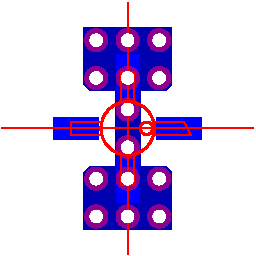 #FIG 3.2
Landscape
Center
Metric
A4      
100.00
Single
-2
1200 2
0 32 #e7e3e7
0 33 #868286
0 34 #c7c3c7
0 35 #8e8e8e
0 36 #c7c3c7
0 37 #868286
0 38 #8e8e8e
0 39 #414141
0 40 #868286
0 41 #c7c3c7
0 42 #e7e3e7
0 43 #c7b696
0 44 #effbff
0 45 #dfcba6
0 46 #aeaaae
0 47 #515551
0 48 #8e8e8e
0 49 #414141
0 50 #868286
0 51 #c7c3c7
0 52 #e7e3e7
0 53 #414141
0 54 #868286
0 55 #c7c3c7
0 56 #e7e3e7
0 57 #868286
0 58 #c7c3c7
0 59 #e7e3e7
0 60 #414141
0 61 #868286
0 62 #c7c3c7
0 63 #414141
0 64 #c7c3c7
0 65 #e7e3e7
0 66 #414141
0 67 #868286
0 68 #c7c3c7
0 69 #8e8e8e
0 70 #414141
0 71 #868286
0 72 #c7c3c7
0 73 #e7e3e7
0 74 #414141
0 75 #868286
0 76 #c7c3c7
0 77 #e7e3e7
0 78 #414141
0 79 #868286
0 80 #c7c3c7
0 81 #e7e3e7
0 82 #414141
0 83 #868286
0 84 #c7c3c7
0 85 #8e8e8e
0 86 #c7c3c7
0 87 #868286
0 88 #8e8e8e
0 89 #414141
0 90 #868286
0 91 #c7c3c7
0 92 #e7e3e7
0 93 #c7b696
0 94 #effbff
0 95 #dfcba6
0 96 #aeaaae
0 97 #515551
0 98 #8e8e8e
0 99 #414141
0 100 #868286
0 101 #c7c3c7
0 102 #e7e3e7
0 103 #414141
0 104 #868286
0 105 #c7c3c7
0 106 #e7e3e7
0 107 #868286
0 108 #c7c3c7
0 109 #e7e3e7
0 110 #414141
0 111 #868286
0 112 #c7c3c7
0 113 #414141
0 114 #c7c3c7
0 115 #e7e3e7
0 116 #414141
0 117 #868286
0 118 #c7c3c7
0 119 #8e8e8e
0 120 #414141
0 121 #868286
0 122 #c7c3c7
0 123 #e7e3e7
0 124 #414141
0 125 #868286
0 126 #c7c3c7
0 127 #e7e3e7
0 128 #414141
0 129 #868286
0 130 #c7c3c7
0 131 #e7e3e7
0 132 #414141
0 133 #868286
0 134 #c7c3c7
0 135 #8e8e8e
0 136 #c7c3c7
0 137 #868286
0 138 #8e8e8e
0 139 #414141
0 140 #868286
0 141 #c7c3c7
0 142 #e7e3e7
0 143 #c7b696
0 144 #effbff
0 145 #dfcba6
0 146 #aeaaae
0 147 #515551
0 148 #8e8e8e
0 149 #414141
0 150 #868286
0 151 #c7c3c7
0 152 #e7e3e7
0 153 #414141
0 154 #868286
0 155 #c7c3c7
0 156 #e7e3e7
0 157 #868286
0 158 #c7c3c7
0 159 #e7e3e7
0 160 #414141
0 161 #868286
0 162 #c7c3c7
0 163 #414141
0 164 #c7c3c7
0 165 #e7e3e7
0 166 #414141
0 167 #868286
0 168 #c7c3c7
0 169 #8e8e8e
0 170 #414141
0 171 #868286
0 172 #c7c3c7
0 173 #e7e3e7
0 174 #414141
0 175 #868286
0 176 #c7c3c7
0 177 #e7e3e7
0 178 #414141
0 179 #868286
0 180 #c7c3c7
0 181 #e7e3e7
0 182 #414141
0 183 #868286
0 184 #c7c3c7
0 185 #8e8e8e
0 186 #c7c3c7
0 187 #868286
0 188 #8e8e8e
0 189 #414141
0 190 #868286
0 191 #c7c3c7
0 192 #e7e3e7
0 193 #c7b696
0 194 #effbff
0 195 #dfcba6
0 196 #aeaaae
0 197 #515551
0 198 #8e8e8e
0 199 #414141
0 200 #868286
0 201 #c7c3c7
0 202 #e7e3e7
0 203 #414141
0 204 #868286
0 205 #c7c3c7
0 206 #e7e3e7
0 207 #868286
0 208 #c7c3c7
0 209 #e7e3e7
0 210 #414141
0 211 #868286
0 212 #c7c3c7
0 213 #414141
0 214 #c7c3c7
0 215 #e7e3e7
0 216 #414141
0 217 #868286
0 218 #c7c3c7
0 219 #8e8e8e
0 220 #414141
0 221 #868286
0 222 #c7c3c7
0 223 #e7e3e7
0 224 #414141
0 225 #868286
0 226 #c7c3c7
0 227 #e7e3e7
0 228 #414141
0 229 #868286
0 230 #c7c3c7
0 231 #e7e3e7
0 232 #414141
0 233 #868286
0 234 #c7c3c7
0 235 #8e8e8e
0 236 #c7c3c7
0 237 #868286
0 238 #8e8e8e
0 239 #414141
0 240 #868286
0 241 #c7c3c7
0 242 #e7e3e7
0 243 #c7b696
0 244 #effbff
0 245 #dfcba6
0 246 #aeaaae
0 247 #515551
0 248 #8e8e8e
0 249 #414141
0 250 #868286
0 251 #c7c3c7
0 252 #e7e3e7
0 253 #414141
0 254 #868286
0 255 #c7c3c7
0 256 #e7e3e7
0 257 #868286
0 258 #c7c3c7
0 259 #e7e3e7
0 260 #414141
0 261 #868286
0 262 #c7c3c7
0 263 #414141
0 264 #c7c3c7
0 265 #e7e3e7
0 266 #414141
0 267 #868286
0 268 #c7c3c7
0 269 #8e8e8e
0 270 #414141
0 271 #868286
0 272 #c7c3c7
0 273 #e7e3e7
0 274 #414141
0 275 #868286
0 276 #c7c3c7
0 277 #e7e3e7
0 278 #414141
0 279 #868286
0 280 #c7c3c7
0 281 #e7e3e7
0 282 #414141
0 283 #868286
0 284 #c7c3c7
0 285 #8e8e8e
0 286 #c7c3c7
0 287 #868286
0 288 #8e8e8e
0 289 #414141
0 290 #868286
0 291 #c7c3c7
0 292 #e7e3e7
0 293 #c7b696
0 294 #effbff
0 295 #dfcba6
0 296 #aeaaae
0 297 #515551
0 298 #8e8e8e
0 299 #414141
0 300 #868286
0 301 #c7c3c7
0 302 #e7e3e7
0 303 #414141
0 304 #868286
0 305 #c7c3c7
0 306 #e7e3e7
0 307 #868286
0 308 #c7c3c7
0 309 #e7e3e7
0 310 #414141
0 311 #868286
0 312 #c7c3c7
0 313 #414141
0 314 #c7c3c7
0 315 #e7e3e7
0 316 #414141
0 317 #868286
0 318 #c7c3c7
0 319 #8e8e8e
0 320 #414141
0 321 #868286
0 322 #c7c3c7
0 323 #e7e3e7
0 324 #414141
0 325 #868286
0 326 #c7c3c7
0 327 #e7e3e7
0 328 #414141
0 329 #868286
0 330 #c7c3c7
0 331 #e7e3e7
0 332 #9c0000
0 333 #8c8c8c
0 334 #8c8c8c
0 335 #424242
0 336 #8c8c8c
0 337 #424242
0 338 #8c8c8c
0 339 #424242
0 340 #8c8c8c
0 341 #424242
0 342 #8c8c8c
0 343 #424242
0 344 #515151
6 1935 1620 2115 1800
1 3 0 0 0 7 0 0 20 0.000 1 0.0000 2025 1710 45 45 2025 1710 2070 1710
1 3 0 0 21 21 12 0 20 0.000 1 0.0000 2025 1710 83 83 2025 1710 2108 1710
-6
6 1935 1350 2115 1530
1 3 0 0 0 7 0 0 20 0.000 1 0.0000 2025 1440 45 45 2025 1440 2070 1440
1 3 0 0 21 21 12 0 20 0.000 1 0.0000 2025 1440 83 83 2025 1440 2108 1440
-6
6 1935 1845 2115 2025
1 3 0 0 0 7 0 0 20 0.000 1 0.0000 2025 1935 45 45 2025 1935 2070 1935
1 3 0 0 21 21 12 0 20 0.000 1 0.0000 2025 1935 83 83 2025 1935 2108 1935
-6
6 1935 2115 2115 2295
1 3 0 0 0 7 0 0 20 0.000 1 0.0000 2025 2205 45 45 2025 2205 2070 2205
1 3 0 0 21 21 12 0 20 0.000 1 0.0000 2025 2205 83 83 2025 2205 2108 2205
-6
6 1710 2115 1890 2295
1 3 0 0 0 7 0 0 20 0.000 1 0.0000 1800 2205 45 45 1800 2205 1845 2205
1 3 0 0 21 21 12 0 20 0.000 1 0.0000 1800 2205 83 83 1800 2205 1883 2205
-6
6 1710 1845 1890 2025
1 3 0 0 0 7 0 0 20 0.000 1 0.0000 1800 1935 45 45 1800 1935 1845 1935
1 3 0 0 21 21 12 0 20 0.000 1 0.0000 1800 1935 83 83 1800 1935 1883 1935
-6
6 2160 1845 2340 2025
1 3 0 0 0 7 0 0 20 0.000 1 0.0000 2250 1935 45 45 2250 1935 2295 1935
1 3 0 0 21 21 12 0 20 0.000 1 0.0000 2250 1935 83 83 2250 1935 2333 1935
-6
6 2160 2115 2340 2295
1 3 0 0 0 7 0 0 20 0.000 1 0.0000 2250 2205 45 45 2250 2205 2295 2205
1 3 0 0 21 21 12 0 20 0.000 1 0.0000 2250 2205 83 83 2250 2205 2333 2205
-6
6 2160 1125 2340 1305
1 3 0 0 0 7 0 0 20 0.000 0 -0.0000 2250 1215 45 45 2250 1215 2295 1215
1 3 0 0 21 21 12 0 20 0.000 0 -0.0000 2250 1215 83 83 2250 1215 2333 1215
-6
6 2160 855 2340 1035
1 3 0 0 0 7 0 0 20 0.000 0 -0.0000 2250 945 45 45 2250 945 2295 945
1 3 0 0 21 21 12 0 20 0.000 0 -0.0000 2250 945 83 83 2250 945 2333 945
-6
6 1935 855 2115 1035
1 3 0 0 0 7 0 0 20 0.000 0 -0.0000 2025 945 45 45 2025 945 2070 945
1 3 0 0 21 21 12 0 20 0.000 0 -0.0000 2025 945 83 83 2025 945 2108 945
-6
6 1710 855 1890 1035
1 3 0 0 0 7 0 0 20 0.000 0 -0.0000 1800 945 45 45 1800 945 1845 945
1 3 0 0 21 21 12 0 20 0.000 0 -0.0000 1800 945 83 83 1800 945 1883 945
-6
6 1710 1125 1890 1305
1 3 0 0 0 7 0 0 20 0.000 0 -0.0000 1800 1215 45 45 1800 1215 1845 1215
1 3 0 0 21 21 12 0 20 0.000 0 -0.0000 1800 1215 83 83 1800 1215 1883 1215
-6
6 1935 1125 2115 1305
1 3 0 0 0 7 0 0 20 0.000 0 -0.0000 2025 1215 45 45 2025 1215 2070 1215
1 3 0 0 21 21 12 0 20 0.000 0 -0.0000 2025 1215 83 83 2025 1215 2108 1215
-6
1 3 0 1 4 7 2 -1 -1 0.000 1 0.0000 2025 1575 191 191 2025 1575 2160 1710
1 3 0 2 4 7 6 -1 -1 0.000 1 0.0000 2160 1575 45 45 2160 1575 2160 1620
1 3 0 2 4 7 6 -1 -1 0.000 1 0.0000 2025 1575 191 191 2025 1575 2160 1710
2 2 0 0 1 1 21 -1 20 0.000 0 0 -1 0 0 5
	 1495 1494 1819 1494 1819 1656 1495 1656 1495 1494
2 2 0 0 1 1 21 -1 20 0.000 0 0 -1 0 0 5
	 1944 2105 1944 1781 2106 1781 2106 2105 1944 2105
2 2 0 0 1 1 21 -1 20 0.000 0 0 -1 0 0 5
	 2555 1656 2231 1656 2231 1494 2555 1494 2555 1656
2 2 0 0 1 1 21 -1 20 0.000 0 0 -1 0 0 5
	 2106 1045 2106 1369 1944 1369 1944 1045 2106 1045
2 1 0 1 4 7 2 -1 -1 0.000 0 0 -1 0 0 4
	 2205 1530 2430 1530 2475 1620 2205 1620
2 1 0 1 4 7 2 -1 -1 0.000 0 0 -1 0 0 4
	 2070 1755 2070 1980 1980 1980 1980 1755
2 1 0 1 4 7 2 -1 -1 0.000 0 0 -1 0 0 4
	 1845 1620 1620 1620 1620 1530 1845 1530
2 1 0 1 4 7 2 -1 -1 0.000 0 0 -1 0 0 4
	 1980 1395 1980 1170 2070 1170 2070 1395
2 3 0 0 9 9 36 -1 20 0.000 0 0 7 0 0 17
	 1710 855 2340 855 2340 1260 2295 1305 2115 1305 2115 1845
	 2295 1845 2340 1890 2340 2295 1710 2295 1710 1890 1755 1845
	 1935 1845 1935 1305 1755 1305 1710 1260 1710 855
2 1 0 1 4 7 2 -1 -1 0.000 0 0 -1 0 0 2
	 2025 675 2025 2475
2 1 0 1 4 7 2 -1 -1 0.000 0 0 -1 0 0 2
	 2925 1575 1125 1575
